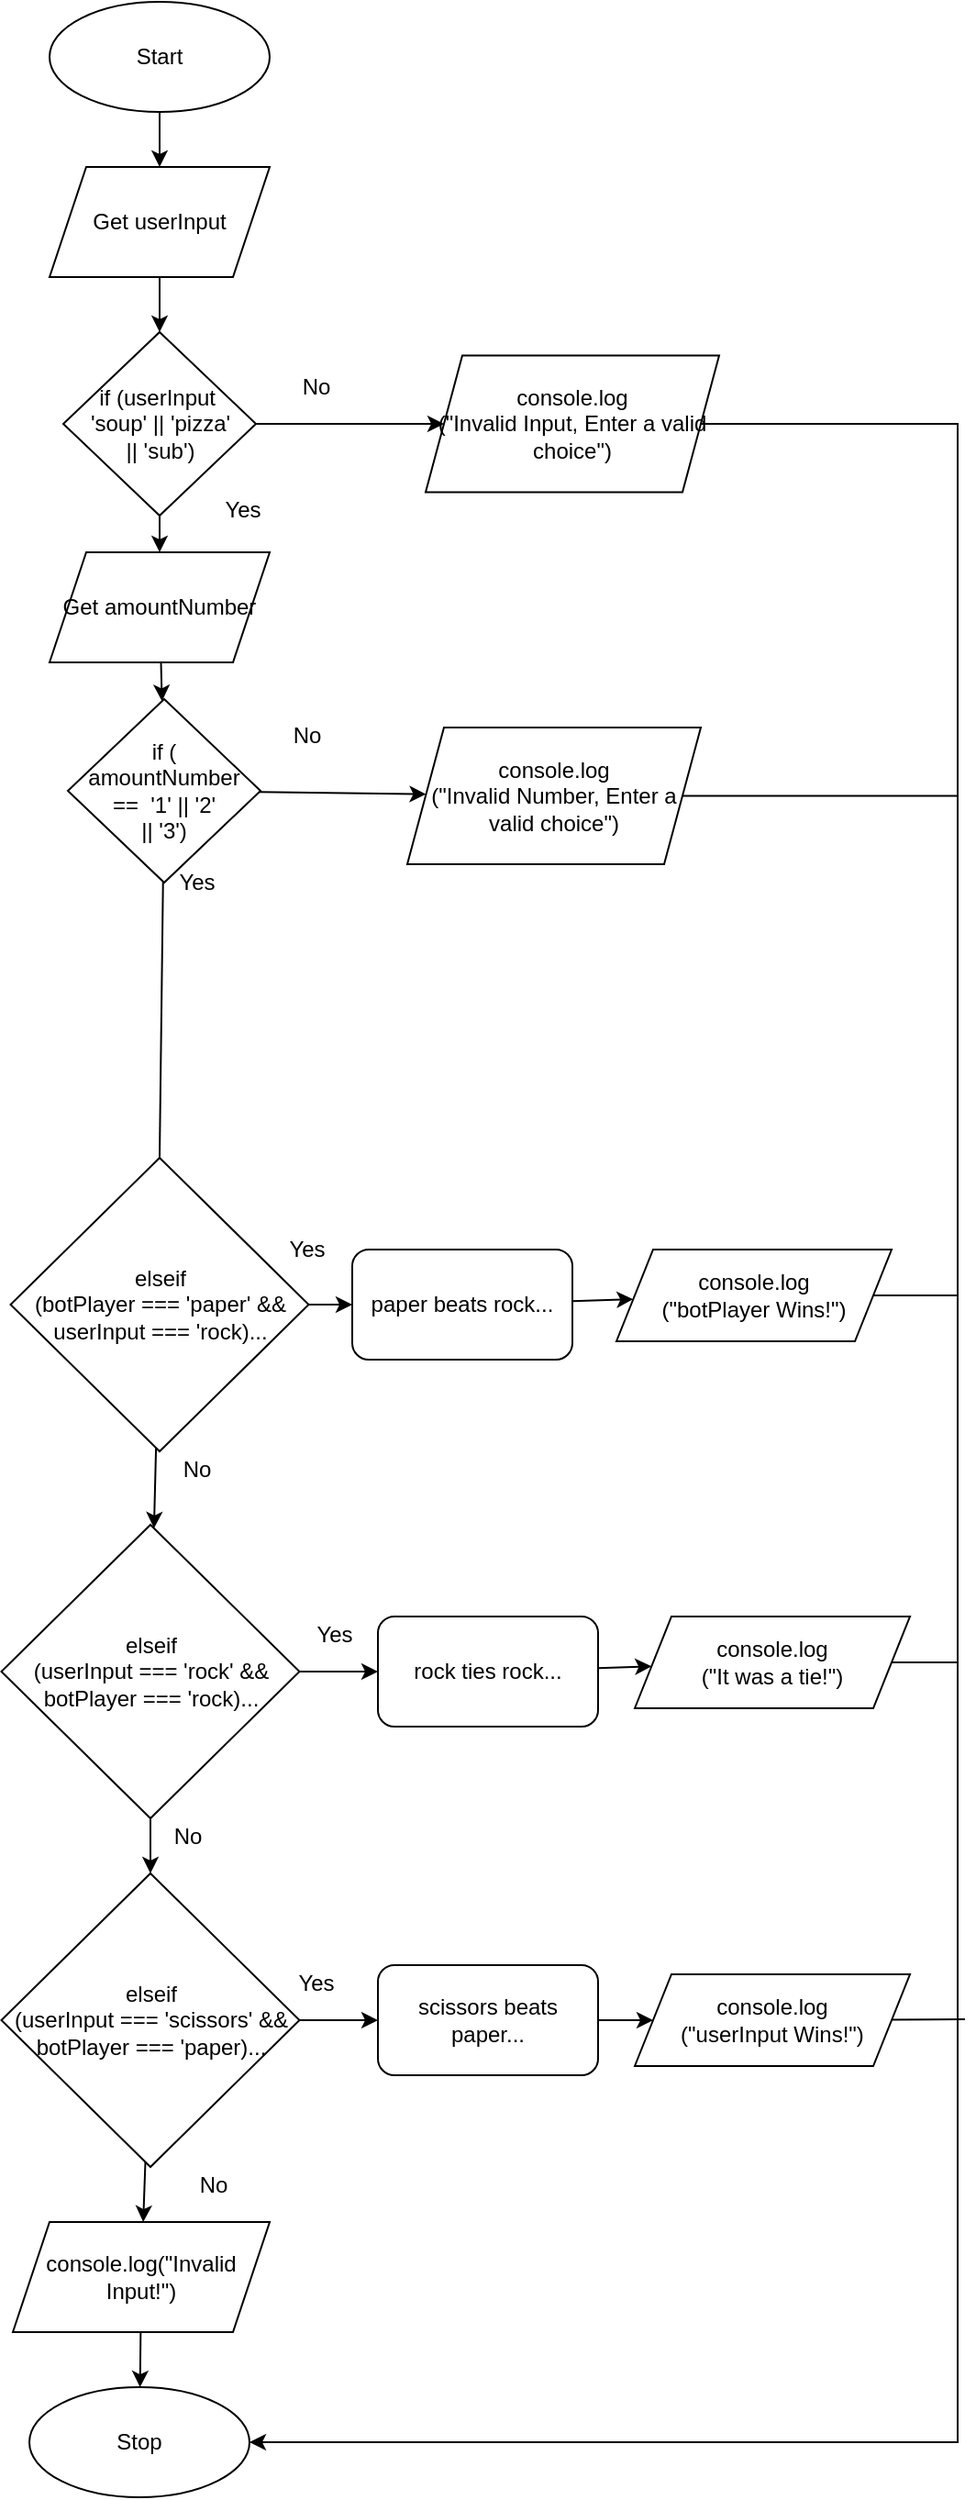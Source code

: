 <mxfile>
    <diagram id="bVoswQC8T6PlKmy4Bn8u" name="Page-1">
        <mxGraphModel dx="718" dy="630" grid="1" gridSize="10" guides="1" tooltips="1" connect="1" arrows="1" fold="1" page="1" pageScale="1" pageWidth="827" pageHeight="1169" math="0" shadow="0">
            <root>
                <mxCell id="0"/>
                <mxCell id="1" parent="0"/>
                <mxCell id="2" value="" style="edgeStyle=none;html=1;" parent="1" source="3" target="6" edge="1">
                    <mxGeometry relative="1" as="geometry"/>
                </mxCell>
                <mxCell id="3" value="Start" style="ellipse;whiteSpace=wrap;html=1;" parent="1" vertex="1">
                    <mxGeometry x="105" y="140" width="120" height="60" as="geometry"/>
                </mxCell>
                <mxCell id="4" value="Stop" style="ellipse;whiteSpace=wrap;html=1;" parent="1" vertex="1">
                    <mxGeometry x="94" y="1440" width="120" height="60" as="geometry"/>
                </mxCell>
                <mxCell id="122" value="" style="edgeStyle=none;html=1;" parent="1" source="6" target="31" edge="1">
                    <mxGeometry relative="1" as="geometry"/>
                </mxCell>
                <mxCell id="6" value="Get userInput" style="shape=parallelogram;perimeter=parallelogramPerimeter;whiteSpace=wrap;html=1;fixedSize=1;" parent="1" vertex="1">
                    <mxGeometry x="105" y="230" width="120" height="60" as="geometry"/>
                </mxCell>
                <mxCell id="95" style="edgeStyle=none;rounded=0;html=1;fontSize=10;endArrow=none;endFill=0;" parent="1" source="8" edge="1">
                    <mxGeometry relative="1" as="geometry">
                        <mxPoint x="600" y="845" as="targetPoint"/>
                    </mxGeometry>
                </mxCell>
                <mxCell id="8" value="console.log&lt;br&gt;(&quot;botPlayer Wins!&quot;)" style="shape=parallelogram;perimeter=parallelogramPerimeter;whiteSpace=wrap;html=1;fixedSize=1;" parent="1" vertex="1">
                    <mxGeometry x="414" y="820" width="150" height="50" as="geometry"/>
                </mxCell>
                <mxCell id="125" value="" style="edgeStyle=none;html=1;" parent="1" source="18" target="4" edge="1">
                    <mxGeometry relative="1" as="geometry"/>
                </mxCell>
                <mxCell id="18" value="console.log(&quot;Invalid Input!&quot;)" style="shape=parallelogram;perimeter=parallelogramPerimeter;whiteSpace=wrap;html=1;fixedSize=1;" parent="1" vertex="1">
                    <mxGeometry x="85" y="1350" width="140" height="60" as="geometry"/>
                </mxCell>
                <mxCell id="92" value="" style="edgeStyle=none;rounded=0;html=1;fontSize=10;" parent="1" source="31" target="90" edge="1">
                    <mxGeometry relative="1" as="geometry"/>
                </mxCell>
                <mxCell id="131" value="" style="edgeStyle=none;html=1;" edge="1" parent="1" source="31" target="128">
                    <mxGeometry relative="1" as="geometry"/>
                </mxCell>
                <mxCell id="31" value="if (userInput&amp;nbsp; &lt;br&gt;'soup' || 'pizza'&lt;br&gt;|| 'sub')" style="rhombus;whiteSpace=wrap;html=1;" parent="1" vertex="1">
                    <mxGeometry x="112.5" y="320" width="105" height="100" as="geometry"/>
                </mxCell>
                <mxCell id="108" value="" style="edgeStyle=none;rounded=0;html=1;fontSize=10;endArrow=classic;endFill=1;" parent="1" target="104" edge="1">
                    <mxGeometry relative="1" as="geometry">
                        <mxPoint x="219" y="1240" as="sourcePoint"/>
                    </mxGeometry>
                </mxCell>
                <mxCell id="101" value="" style="edgeStyle=none;rounded=0;html=1;fontSize=10;endArrow=classic;endFill=1;" parent="1" source="57" target="96" edge="1">
                    <mxGeometry relative="1" as="geometry"/>
                </mxCell>
                <mxCell id="113" value="" style="edgeStyle=none;html=1;" parent="1" source="57" target="112" edge="1">
                    <mxGeometry relative="1" as="geometry"/>
                </mxCell>
                <mxCell id="57" value="elseif&lt;br&gt;(botPlayer === 'paper' &amp;amp;&amp;amp; userInput === 'rock)..." style="rhombus;whiteSpace=wrap;html=1;" parent="1" vertex="1">
                    <mxGeometry x="83.75" y="770" width="162.5" height="160" as="geometry"/>
                </mxCell>
                <mxCell id="63" value="&lt;font style=&quot;font-size: 12px&quot;&gt;Yes&lt;/font&gt;" style="text;html=1;align=center;verticalAlign=middle;resizable=0;points=[];autosize=1;strokeColor=none;fillColor=none;fontSize=10;" parent="1" vertex="1">
                    <mxGeometry x="225" y="810" width="40" height="20" as="geometry"/>
                </mxCell>
                <mxCell id="66" value="&lt;font style=&quot;font-size: 12px&quot;&gt;Yes&lt;/font&gt;" style="text;html=1;align=center;verticalAlign=middle;resizable=0;points=[];autosize=1;strokeColor=none;fillColor=none;fontSize=10;" parent="1" vertex="1">
                    <mxGeometry x="230" y="1210" width="40" height="20" as="geometry"/>
                </mxCell>
                <mxCell id="84" value="&lt;font style=&quot;font-size: 12px&quot;&gt;No&lt;/font&gt;" style="text;html=1;align=center;verticalAlign=middle;resizable=0;points=[];autosize=1;strokeColor=none;fillColor=none;fontSize=10;" parent="1" vertex="1">
                    <mxGeometry x="170" y="930" width="30" height="20" as="geometry"/>
                </mxCell>
                <mxCell id="85" value="&lt;font style=&quot;font-size: 12px&quot;&gt;No&lt;/font&gt;" style="text;html=1;align=center;verticalAlign=middle;resizable=0;points=[];autosize=1;strokeColor=none;fillColor=none;fontSize=10;" parent="1" vertex="1">
                    <mxGeometry x="165" y="1130" width="30" height="20" as="geometry"/>
                </mxCell>
                <mxCell id="86" value="&lt;font style=&quot;font-size: 12px&quot;&gt;No&lt;/font&gt;" style="text;html=1;align=center;verticalAlign=middle;resizable=0;points=[];autosize=1;strokeColor=none;fillColor=none;fontSize=10;" parent="1" vertex="1">
                    <mxGeometry x="179" y="1320" width="30" height="20" as="geometry"/>
                </mxCell>
                <mxCell id="94" style="edgeStyle=none;rounded=0;html=1;fontSize=10;endArrow=none;endFill=0;" parent="1" source="87" edge="1">
                    <mxGeometry relative="1" as="geometry">
                        <mxPoint x="600" y="1045" as="targetPoint"/>
                    </mxGeometry>
                </mxCell>
                <mxCell id="87" value="console.log&lt;br&gt;(&quot;It was a tie!&quot;)" style="shape=parallelogram;perimeter=parallelogramPerimeter;whiteSpace=wrap;html=1;fixedSize=1;" parent="1" vertex="1">
                    <mxGeometry x="424" y="1020" width="150" height="50" as="geometry"/>
                </mxCell>
                <mxCell id="93" style="edgeStyle=none;rounded=0;html=1;entryX=1;entryY=0.5;entryDx=0;entryDy=0;fontSize=10;" parent="1" source="90" target="4" edge="1">
                    <mxGeometry relative="1" as="geometry">
                        <Array as="points">
                            <mxPoint x="600" y="370"/>
                            <mxPoint x="600" y="510"/>
                            <mxPoint x="600" y="1470"/>
                        </Array>
                    </mxGeometry>
                </mxCell>
                <mxCell id="90" value="console.log&lt;br&gt;(&quot;Invalid Input, Enter a valid choice&quot;)" style="shape=parallelogram;perimeter=parallelogramPerimeter;whiteSpace=wrap;html=1;fixedSize=1;" parent="1" vertex="1">
                    <mxGeometry x="310" y="332.75" width="160" height="74.5" as="geometry"/>
                </mxCell>
                <mxCell id="99" value="" style="edgeStyle=none;rounded=0;html=1;fontSize=10;endArrow=classic;endFill=1;" parent="1" source="96" target="8" edge="1">
                    <mxGeometry relative="1" as="geometry"/>
                </mxCell>
                <mxCell id="96" value="paper beats rock..." style="rounded=1;whiteSpace=wrap;html=1;" parent="1" vertex="1">
                    <mxGeometry x="270" y="820" width="120" height="60" as="geometry"/>
                </mxCell>
                <mxCell id="98" value="" style="edgeStyle=none;rounded=0;html=1;fontSize=10;endArrow=classic;endFill=1;" parent="1" source="97" target="87" edge="1">
                    <mxGeometry relative="1" as="geometry"/>
                </mxCell>
                <mxCell id="97" value="rock ties rock..." style="rounded=1;whiteSpace=wrap;html=1;" parent="1" vertex="1">
                    <mxGeometry x="284" y="1020" width="120" height="60" as="geometry"/>
                </mxCell>
                <mxCell id="106" value="" style="edgeStyle=none;rounded=0;html=1;fontSize=10;endArrow=classic;endFill=1;" parent="1" source="104" target="105" edge="1">
                    <mxGeometry relative="1" as="geometry"/>
                </mxCell>
                <mxCell id="104" value="scissors beats paper..." style="rounded=1;whiteSpace=wrap;html=1;" parent="1" vertex="1">
                    <mxGeometry x="284" y="1210" width="120" height="60" as="geometry"/>
                </mxCell>
                <mxCell id="107" style="edgeStyle=none;rounded=0;html=1;fontSize=10;endArrow=none;endFill=0;" parent="1" source="105" edge="1">
                    <mxGeometry relative="1" as="geometry">
                        <mxPoint x="604" y="1239.5" as="targetPoint"/>
                    </mxGeometry>
                </mxCell>
                <mxCell id="105" value="console.log&lt;br&gt;(&quot;userInput Wins!&quot;)" style="shape=parallelogram;perimeter=parallelogramPerimeter;whiteSpace=wrap;html=1;fixedSize=1;" parent="1" vertex="1">
                    <mxGeometry x="424" y="1215" width="150" height="50" as="geometry"/>
                </mxCell>
                <mxCell id="109" value="&lt;span style=&quot;font-size: 12px&quot;&gt;No&lt;/span&gt;" style="text;html=1;align=center;verticalAlign=middle;resizable=0;points=[];autosize=1;strokeColor=none;fillColor=none;fontSize=10;" parent="1" vertex="1">
                    <mxGeometry x="235" y="340" width="30" height="20" as="geometry"/>
                </mxCell>
                <mxCell id="115" value="" style="edgeStyle=none;html=1;" parent="1" source="112" target="114" edge="1">
                    <mxGeometry relative="1" as="geometry"/>
                </mxCell>
                <mxCell id="118" style="edgeStyle=none;html=1;entryX=0;entryY=0.5;entryDx=0;entryDy=0;" parent="1" source="112" target="97" edge="1">
                    <mxGeometry relative="1" as="geometry"/>
                </mxCell>
                <mxCell id="112" value="elseif&lt;br&gt;(userInput === 'rock' &amp;amp;&amp;amp; botPlayer === 'rock)..." style="rhombus;whiteSpace=wrap;html=1;" parent="1" vertex="1">
                    <mxGeometry x="78.75" y="970" width="162.5" height="160" as="geometry"/>
                </mxCell>
                <mxCell id="124" value="" style="edgeStyle=none;html=1;" parent="1" source="114" target="18" edge="1">
                    <mxGeometry relative="1" as="geometry"/>
                </mxCell>
                <mxCell id="114" value="elseif&lt;br&gt;(userInput === 'scissors' &amp;amp;&amp;amp; botPlayer === 'paper)..." style="rhombus;whiteSpace=wrap;html=1;" parent="1" vertex="1">
                    <mxGeometry x="78.75" y="1160" width="162.5" height="160" as="geometry"/>
                </mxCell>
                <mxCell id="117" value="&lt;font style=&quot;font-size: 12px&quot;&gt;Yes&lt;/font&gt;" style="text;html=1;align=center;verticalAlign=middle;resizable=0;points=[];autosize=1;strokeColor=none;fillColor=none;fontSize=10;" parent="1" vertex="1">
                    <mxGeometry x="240" y="1020" width="40" height="20" as="geometry"/>
                </mxCell>
                <mxCell id="126" value="&lt;font style=&quot;font-size: 12px&quot;&gt;Yes&lt;/font&gt;" style="text;html=1;align=center;verticalAlign=middle;resizable=0;points=[];autosize=1;strokeColor=none;fillColor=none;fontSize=10;" parent="1" vertex="1">
                    <mxGeometry x="165" y="610" width="40" height="20" as="geometry"/>
                </mxCell>
                <mxCell id="127" value="" style="edgeStyle=none;html=1;" edge="1" parent="1" source="128" target="129">
                    <mxGeometry relative="1" as="geometry"/>
                </mxCell>
                <mxCell id="128" value="Get amountNumber" style="shape=parallelogram;perimeter=parallelogramPerimeter;whiteSpace=wrap;html=1;fixedSize=1;" vertex="1" parent="1">
                    <mxGeometry x="105" y="440" width="120" height="60" as="geometry"/>
                </mxCell>
                <mxCell id="134" value="" style="edgeStyle=none;html=1;" edge="1" parent="1" source="129" target="133">
                    <mxGeometry relative="1" as="geometry"/>
                </mxCell>
                <mxCell id="136" style="edgeStyle=none;html=1;entryX=0.5;entryY=0;entryDx=0;entryDy=0;endArrow=none;endFill=0;" edge="1" parent="1" source="129" target="57">
                    <mxGeometry relative="1" as="geometry"/>
                </mxCell>
                <mxCell id="129" value="if (&lt;br&gt;amountNumber&lt;br&gt;==&amp;nbsp; '1' || '2'&lt;br&gt;|| '3')" style="rhombus;whiteSpace=wrap;html=1;" vertex="1" parent="1">
                    <mxGeometry x="115" y="520" width="105" height="100" as="geometry"/>
                </mxCell>
                <mxCell id="130" value="&lt;span style=&quot;font-size: 12px&quot;&gt;No&lt;/span&gt;" style="text;html=1;align=center;verticalAlign=middle;resizable=0;points=[];autosize=1;strokeColor=none;fillColor=none;fontSize=10;" vertex="1" parent="1">
                    <mxGeometry x="230" y="530" width="30" height="20" as="geometry"/>
                </mxCell>
                <mxCell id="135" style="edgeStyle=none;html=1;endArrow=none;endFill=0;" edge="1" parent="1" source="133">
                    <mxGeometry relative="1" as="geometry">
                        <mxPoint x="600" y="572.75" as="targetPoint"/>
                    </mxGeometry>
                </mxCell>
                <mxCell id="133" value="console.log&lt;br&gt;(&quot;Invalid Number, Enter a valid choice&quot;)" style="shape=parallelogram;perimeter=parallelogramPerimeter;whiteSpace=wrap;html=1;fixedSize=1;" vertex="1" parent="1">
                    <mxGeometry x="300" y="535.5" width="160" height="74.5" as="geometry"/>
                </mxCell>
                <mxCell id="137" value="&lt;font style=&quot;font-size: 12px&quot;&gt;Yes&lt;/font&gt;" style="text;html=1;align=center;verticalAlign=middle;resizable=0;points=[];autosize=1;strokeColor=none;fillColor=none;fontSize=10;" vertex="1" parent="1">
                    <mxGeometry x="190" y="407.25" width="40" height="20" as="geometry"/>
                </mxCell>
            </root>
        </mxGraphModel>
    </diagram>
</mxfile>